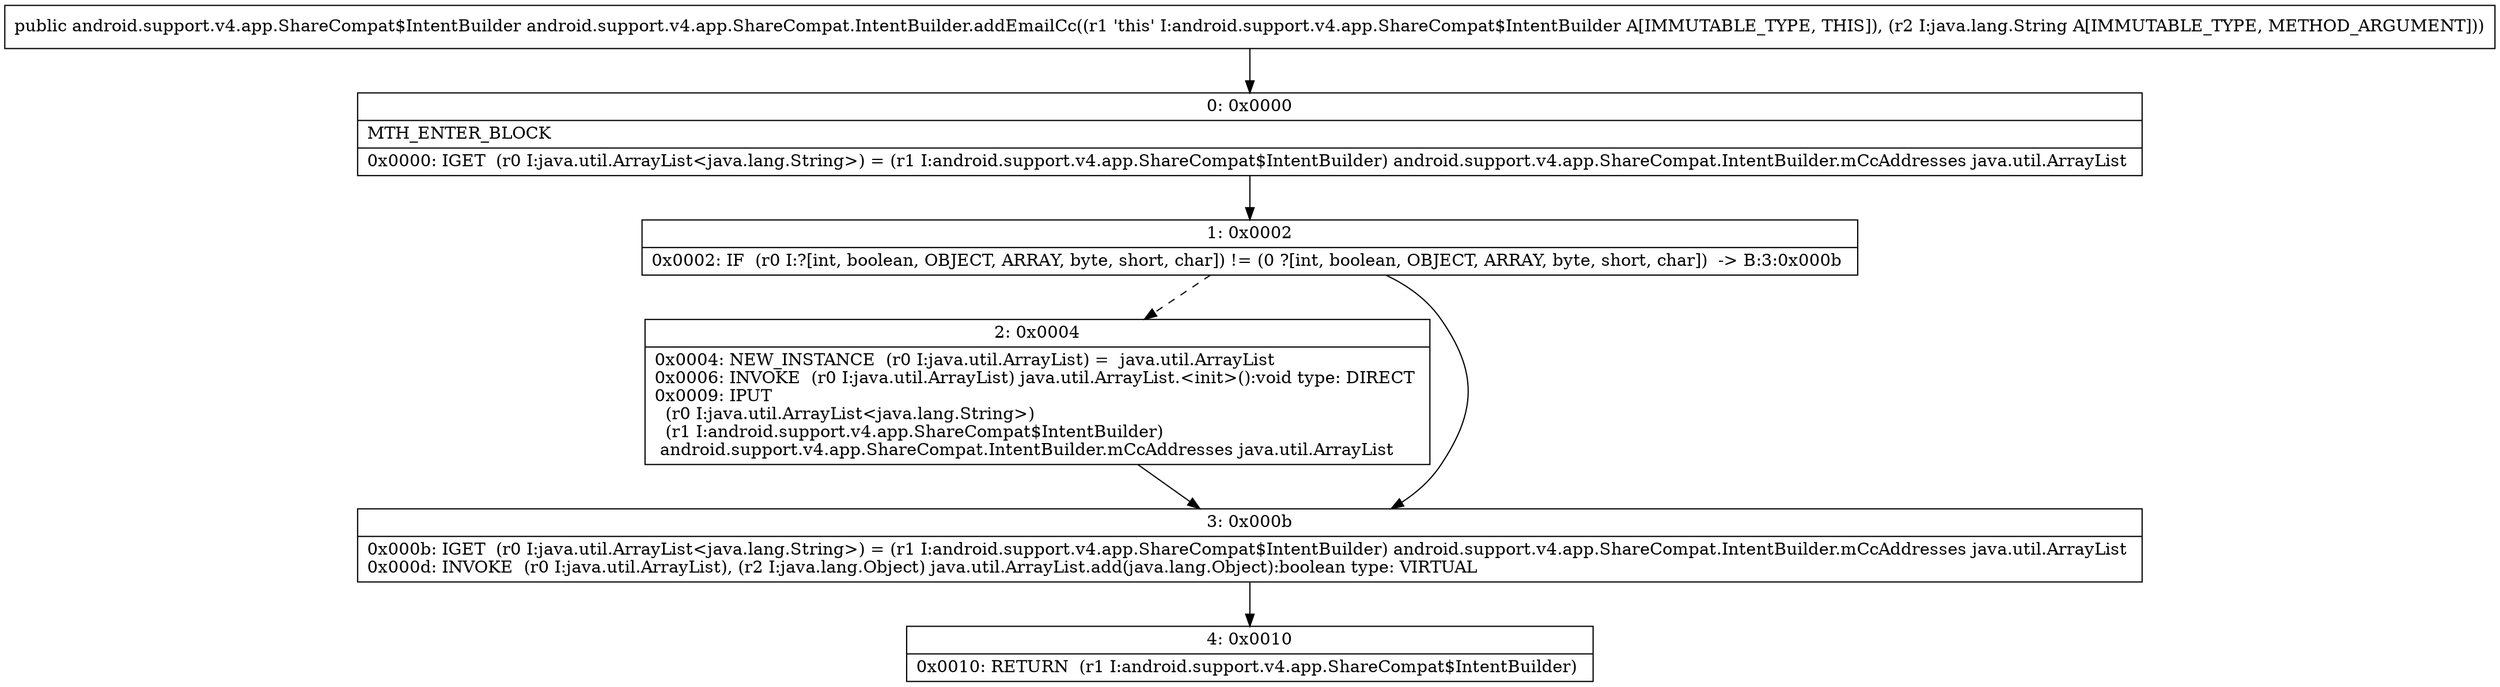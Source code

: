digraph "CFG forandroid.support.v4.app.ShareCompat.IntentBuilder.addEmailCc(Ljava\/lang\/String;)Landroid\/support\/v4\/app\/ShareCompat$IntentBuilder;" {
Node_0 [shape=record,label="{0\:\ 0x0000|MTH_ENTER_BLOCK\l|0x0000: IGET  (r0 I:java.util.ArrayList\<java.lang.String\>) = (r1 I:android.support.v4.app.ShareCompat$IntentBuilder) android.support.v4.app.ShareCompat.IntentBuilder.mCcAddresses java.util.ArrayList \l}"];
Node_1 [shape=record,label="{1\:\ 0x0002|0x0002: IF  (r0 I:?[int, boolean, OBJECT, ARRAY, byte, short, char]) != (0 ?[int, boolean, OBJECT, ARRAY, byte, short, char])  \-\> B:3:0x000b \l}"];
Node_2 [shape=record,label="{2\:\ 0x0004|0x0004: NEW_INSTANCE  (r0 I:java.util.ArrayList) =  java.util.ArrayList \l0x0006: INVOKE  (r0 I:java.util.ArrayList) java.util.ArrayList.\<init\>():void type: DIRECT \l0x0009: IPUT  \l  (r0 I:java.util.ArrayList\<java.lang.String\>)\l  (r1 I:android.support.v4.app.ShareCompat$IntentBuilder)\l android.support.v4.app.ShareCompat.IntentBuilder.mCcAddresses java.util.ArrayList \l}"];
Node_3 [shape=record,label="{3\:\ 0x000b|0x000b: IGET  (r0 I:java.util.ArrayList\<java.lang.String\>) = (r1 I:android.support.v4.app.ShareCompat$IntentBuilder) android.support.v4.app.ShareCompat.IntentBuilder.mCcAddresses java.util.ArrayList \l0x000d: INVOKE  (r0 I:java.util.ArrayList), (r2 I:java.lang.Object) java.util.ArrayList.add(java.lang.Object):boolean type: VIRTUAL \l}"];
Node_4 [shape=record,label="{4\:\ 0x0010|0x0010: RETURN  (r1 I:android.support.v4.app.ShareCompat$IntentBuilder) \l}"];
MethodNode[shape=record,label="{public android.support.v4.app.ShareCompat$IntentBuilder android.support.v4.app.ShareCompat.IntentBuilder.addEmailCc((r1 'this' I:android.support.v4.app.ShareCompat$IntentBuilder A[IMMUTABLE_TYPE, THIS]), (r2 I:java.lang.String A[IMMUTABLE_TYPE, METHOD_ARGUMENT])) }"];
MethodNode -> Node_0;
Node_0 -> Node_1;
Node_1 -> Node_2[style=dashed];
Node_1 -> Node_3;
Node_2 -> Node_3;
Node_3 -> Node_4;
}

